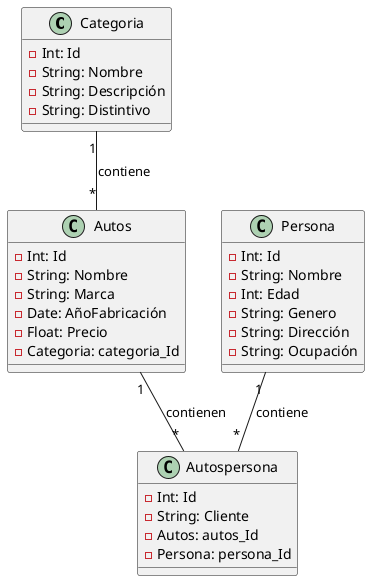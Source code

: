 @startuml Concesionario 

class Categoria{
    -Int: Id
    -String: Nombre 
    -String: Descripción
    -String: Distintivo
}

class Autos{
    -Int: Id
    -String: Nombre 
    -String: Marca
    -Date: AñoFabricación
    -Float: Precio
    -Categoria: categoria_Id
}

class Persona{
    - Int: Id
    -String: Nombre
    -Int: Edad
    -String: Genero
    -String: Dirección
    -String: Ocupación
}

class Autospersona{
    -Int: Id
    -String: Cliente
    -Autos: autos_Id
    -Persona: persona_Id
}

Categoria "1" -- "*" Autos: contiene
Persona "1" -- "*" Autospersona : contiene
Autos "1" -- "*" Autospersona : contienen
@enduml